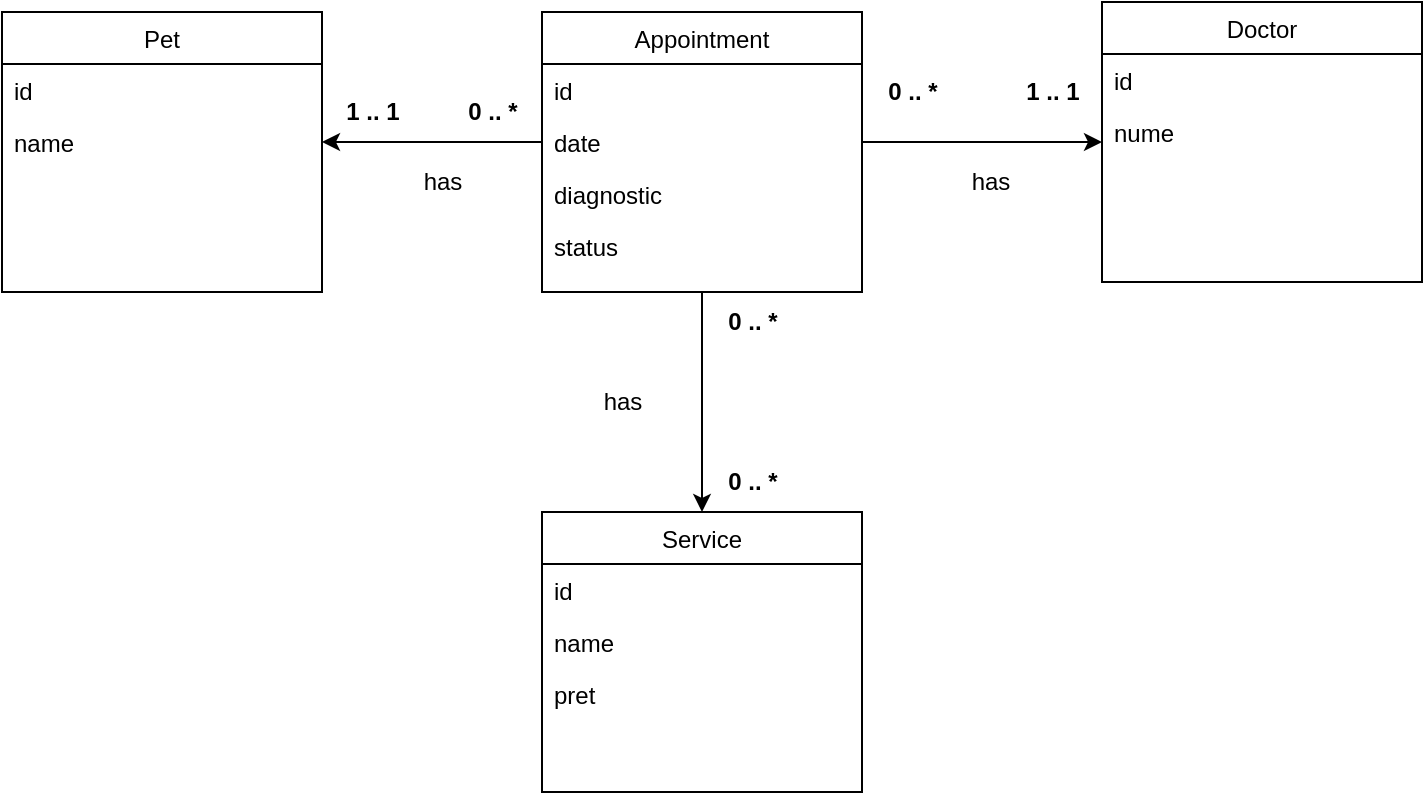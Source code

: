 <mxfile version="24.4.9" type="device">
  <diagram id="C5RBs43oDa-KdzZeNtuy" name="Page-1">
    <mxGraphModel dx="1459" dy="561" grid="1" gridSize="10" guides="1" tooltips="1" connect="1" arrows="1" fold="1" page="1" pageScale="1" pageWidth="827" pageHeight="1169" math="0" shadow="0">
      <root>
        <mxCell id="WIyWlLk6GJQsqaUBKTNV-0" />
        <mxCell id="WIyWlLk6GJQsqaUBKTNV-1" parent="WIyWlLk6GJQsqaUBKTNV-0" />
        <mxCell id="aAKb5xuhCq4Shxux96ZO-35" style="edgeStyle=orthogonalEdgeStyle;rounded=0;orthogonalLoop=1;jettySize=auto;html=1;entryX=0.5;entryY=0;entryDx=0;entryDy=0;" edge="1" parent="WIyWlLk6GJQsqaUBKTNV-1" source="aAKb5xuhCq4Shxux96ZO-0" target="aAKb5xuhCq4Shxux96ZO-20">
          <mxGeometry relative="1" as="geometry" />
        </mxCell>
        <mxCell id="aAKb5xuhCq4Shxux96ZO-0" value="Appointment" style="swimlane;fontStyle=0;align=center;verticalAlign=top;childLayout=stackLayout;horizontal=1;startSize=26;horizontalStack=0;resizeParent=1;resizeLast=0;collapsible=1;marginBottom=0;rounded=0;shadow=0;strokeWidth=1;" vertex="1" parent="WIyWlLk6GJQsqaUBKTNV-1">
          <mxGeometry x="190" y="335" width="160" height="140" as="geometry">
            <mxRectangle x="550" y="140" width="160" height="26" as="alternateBounds" />
          </mxGeometry>
        </mxCell>
        <mxCell id="aAKb5xuhCq4Shxux96ZO-1" value="id" style="text;align=left;verticalAlign=top;spacingLeft=4;spacingRight=4;overflow=hidden;rotatable=0;points=[[0,0.5],[1,0.5]];portConstraint=eastwest;" vertex="1" parent="aAKb5xuhCq4Shxux96ZO-0">
          <mxGeometry y="26" width="160" height="26" as="geometry" />
        </mxCell>
        <mxCell id="aAKb5xuhCq4Shxux96ZO-3" value="date" style="text;align=left;verticalAlign=top;spacingLeft=4;spacingRight=4;overflow=hidden;rotatable=0;points=[[0,0.5],[1,0.5]];portConstraint=eastwest;rounded=0;shadow=0;html=0;" vertex="1" parent="aAKb5xuhCq4Shxux96ZO-0">
          <mxGeometry y="52" width="160" height="26" as="geometry" />
        </mxCell>
        <mxCell id="aAKb5xuhCq4Shxux96ZO-5" value="diagnostic" style="text;align=left;verticalAlign=top;spacingLeft=4;spacingRight=4;overflow=hidden;rotatable=0;points=[[0,0.5],[1,0.5]];portConstraint=eastwest;rounded=0;shadow=0;html=0;" vertex="1" parent="aAKb5xuhCq4Shxux96ZO-0">
          <mxGeometry y="78" width="160" height="26" as="geometry" />
        </mxCell>
        <mxCell id="aAKb5xuhCq4Shxux96ZO-9" value="status" style="text;align=left;verticalAlign=top;spacingLeft=4;spacingRight=4;overflow=hidden;rotatable=0;points=[[0,0.5],[1,0.5]];portConstraint=eastwest;rounded=0;shadow=0;html=0;" vertex="1" parent="aAKb5xuhCq4Shxux96ZO-0">
          <mxGeometry y="104" width="160" height="26" as="geometry" />
        </mxCell>
        <mxCell id="aAKb5xuhCq4Shxux96ZO-10" value="Doctor" style="swimlane;fontStyle=0;align=center;verticalAlign=top;childLayout=stackLayout;horizontal=1;startSize=26;horizontalStack=0;resizeParent=1;resizeLast=0;collapsible=1;marginBottom=0;rounded=0;shadow=0;strokeWidth=1;" vertex="1" parent="WIyWlLk6GJQsqaUBKTNV-1">
          <mxGeometry x="470" y="330" width="160" height="140" as="geometry">
            <mxRectangle x="550" y="140" width="160" height="26" as="alternateBounds" />
          </mxGeometry>
        </mxCell>
        <mxCell id="aAKb5xuhCq4Shxux96ZO-11" value="id" style="text;align=left;verticalAlign=top;spacingLeft=4;spacingRight=4;overflow=hidden;rotatable=0;points=[[0,0.5],[1,0.5]];portConstraint=eastwest;" vertex="1" parent="aAKb5xuhCq4Shxux96ZO-10">
          <mxGeometry y="26" width="160" height="26" as="geometry" />
        </mxCell>
        <mxCell id="aAKb5xuhCq4Shxux96ZO-12" value="nume" style="text;align=left;verticalAlign=top;spacingLeft=4;spacingRight=4;overflow=hidden;rotatable=0;points=[[0,0.5],[1,0.5]];portConstraint=eastwest;rounded=0;shadow=0;html=0;" vertex="1" parent="aAKb5xuhCq4Shxux96ZO-10">
          <mxGeometry y="52" width="160" height="26" as="geometry" />
        </mxCell>
        <mxCell id="aAKb5xuhCq4Shxux96ZO-15" value="Pet" style="swimlane;fontStyle=0;align=center;verticalAlign=top;childLayout=stackLayout;horizontal=1;startSize=26;horizontalStack=0;resizeParent=1;resizeLast=0;collapsible=1;marginBottom=0;rounded=0;shadow=0;strokeWidth=1;" vertex="1" parent="WIyWlLk6GJQsqaUBKTNV-1">
          <mxGeometry x="-80" y="335" width="160" height="140" as="geometry">
            <mxRectangle x="550" y="140" width="160" height="26" as="alternateBounds" />
          </mxGeometry>
        </mxCell>
        <mxCell id="aAKb5xuhCq4Shxux96ZO-16" value="id" style="text;align=left;verticalAlign=top;spacingLeft=4;spacingRight=4;overflow=hidden;rotatable=0;points=[[0,0.5],[1,0.5]];portConstraint=eastwest;" vertex="1" parent="aAKb5xuhCq4Shxux96ZO-15">
          <mxGeometry y="26" width="160" height="26" as="geometry" />
        </mxCell>
        <mxCell id="aAKb5xuhCq4Shxux96ZO-17" value="name" style="text;align=left;verticalAlign=top;spacingLeft=4;spacingRight=4;overflow=hidden;rotatable=0;points=[[0,0.5],[1,0.5]];portConstraint=eastwest;rounded=0;shadow=0;html=0;" vertex="1" parent="aAKb5xuhCq4Shxux96ZO-15">
          <mxGeometry y="52" width="160" height="26" as="geometry" />
        </mxCell>
        <mxCell id="aAKb5xuhCq4Shxux96ZO-20" value="Service" style="swimlane;fontStyle=0;align=center;verticalAlign=top;childLayout=stackLayout;horizontal=1;startSize=26;horizontalStack=0;resizeParent=1;resizeLast=0;collapsible=1;marginBottom=0;rounded=0;shadow=0;strokeWidth=1;" vertex="1" parent="WIyWlLk6GJQsqaUBKTNV-1">
          <mxGeometry x="190" y="585" width="160" height="140" as="geometry">
            <mxRectangle x="550" y="140" width="160" height="26" as="alternateBounds" />
          </mxGeometry>
        </mxCell>
        <mxCell id="aAKb5xuhCq4Shxux96ZO-21" value="id" style="text;align=left;verticalAlign=top;spacingLeft=4;spacingRight=4;overflow=hidden;rotatable=0;points=[[0,0.5],[1,0.5]];portConstraint=eastwest;" vertex="1" parent="aAKb5xuhCq4Shxux96ZO-20">
          <mxGeometry y="26" width="160" height="26" as="geometry" />
        </mxCell>
        <mxCell id="aAKb5xuhCq4Shxux96ZO-22" value="name" style="text;align=left;verticalAlign=top;spacingLeft=4;spacingRight=4;overflow=hidden;rotatable=0;points=[[0,0.5],[1,0.5]];portConstraint=eastwest;rounded=0;shadow=0;html=0;" vertex="1" parent="aAKb5xuhCq4Shxux96ZO-20">
          <mxGeometry y="52" width="160" height="26" as="geometry" />
        </mxCell>
        <mxCell id="aAKb5xuhCq4Shxux96ZO-36" value="pret" style="text;align=left;verticalAlign=top;spacingLeft=4;spacingRight=4;overflow=hidden;rotatable=0;points=[[0,0.5],[1,0.5]];portConstraint=eastwest;rounded=0;shadow=0;html=0;" vertex="1" parent="aAKb5xuhCq4Shxux96ZO-20">
          <mxGeometry y="78" width="160" height="26" as="geometry" />
        </mxCell>
        <mxCell id="aAKb5xuhCq4Shxux96ZO-26" style="edgeStyle=orthogonalEdgeStyle;rounded=0;orthogonalLoop=1;jettySize=auto;html=1;exitX=1;exitY=0.5;exitDx=0;exitDy=0;entryX=0;entryY=0.5;entryDx=0;entryDy=0;" edge="1" parent="WIyWlLk6GJQsqaUBKTNV-1" source="aAKb5xuhCq4Shxux96ZO-3" target="aAKb5xuhCq4Shxux96ZO-10">
          <mxGeometry relative="1" as="geometry" />
        </mxCell>
        <mxCell id="aAKb5xuhCq4Shxux96ZO-27" value="has" style="text;html=1;align=center;verticalAlign=middle;resizable=0;points=[];autosize=1;strokeColor=none;fillColor=none;" vertex="1" parent="WIyWlLk6GJQsqaUBKTNV-1">
          <mxGeometry x="393.5" y="405" width="40" height="30" as="geometry" />
        </mxCell>
        <mxCell id="aAKb5xuhCq4Shxux96ZO-29" value="&lt;b&gt;0 .. *&lt;/b&gt;" style="text;html=1;align=center;verticalAlign=middle;resizable=0;points=[];autosize=1;strokeColor=none;fillColor=none;" vertex="1" parent="WIyWlLk6GJQsqaUBKTNV-1">
          <mxGeometry x="350" y="360" width="50" height="30" as="geometry" />
        </mxCell>
        <mxCell id="aAKb5xuhCq4Shxux96ZO-30" value="&lt;b&gt;1 .. 1&lt;/b&gt;" style="text;html=1;align=center;verticalAlign=middle;resizable=0;points=[];autosize=1;strokeColor=none;fillColor=none;" vertex="1" parent="WIyWlLk6GJQsqaUBKTNV-1">
          <mxGeometry x="420" y="360" width="50" height="30" as="geometry" />
        </mxCell>
        <mxCell id="aAKb5xuhCq4Shxux96ZO-31" style="edgeStyle=orthogonalEdgeStyle;rounded=0;orthogonalLoop=1;jettySize=auto;html=1;entryX=1;entryY=0.5;entryDx=0;entryDy=0;" edge="1" parent="WIyWlLk6GJQsqaUBKTNV-1" source="aAKb5xuhCq4Shxux96ZO-3" target="aAKb5xuhCq4Shxux96ZO-17">
          <mxGeometry relative="1" as="geometry" />
        </mxCell>
        <mxCell id="aAKb5xuhCq4Shxux96ZO-32" value="has" style="text;html=1;align=center;verticalAlign=middle;resizable=0;points=[];autosize=1;strokeColor=none;fillColor=none;" vertex="1" parent="WIyWlLk6GJQsqaUBKTNV-1">
          <mxGeometry x="120" y="405" width="40" height="30" as="geometry" />
        </mxCell>
        <mxCell id="aAKb5xuhCq4Shxux96ZO-33" value="&lt;b&gt;1 .. 1&lt;/b&gt;" style="text;html=1;align=center;verticalAlign=middle;resizable=0;points=[];autosize=1;strokeColor=none;fillColor=none;rotation=0;" vertex="1" parent="WIyWlLk6GJQsqaUBKTNV-1">
          <mxGeometry x="80" y="370" width="50" height="30" as="geometry" />
        </mxCell>
        <mxCell id="aAKb5xuhCq4Shxux96ZO-34" value="&lt;b&gt;0 .. *&lt;/b&gt;" style="text;html=1;align=center;verticalAlign=middle;resizable=0;points=[];autosize=1;strokeColor=none;fillColor=none;" vertex="1" parent="WIyWlLk6GJQsqaUBKTNV-1">
          <mxGeometry x="140" y="370" width="50" height="30" as="geometry" />
        </mxCell>
        <mxCell id="aAKb5xuhCq4Shxux96ZO-37" value="has" style="text;html=1;align=center;verticalAlign=middle;resizable=0;points=[];autosize=1;strokeColor=none;fillColor=none;" vertex="1" parent="WIyWlLk6GJQsqaUBKTNV-1">
          <mxGeometry x="210" y="515" width="40" height="30" as="geometry" />
        </mxCell>
        <mxCell id="aAKb5xuhCq4Shxux96ZO-38" value="&lt;b&gt;0 .. *&lt;/b&gt;" style="text;html=1;align=center;verticalAlign=middle;resizable=0;points=[];autosize=1;strokeColor=none;fillColor=none;" vertex="1" parent="WIyWlLk6GJQsqaUBKTNV-1">
          <mxGeometry x="270" y="555" width="50" height="30" as="geometry" />
        </mxCell>
        <mxCell id="aAKb5xuhCq4Shxux96ZO-39" value="&lt;b&gt;0 .. *&lt;/b&gt;" style="text;html=1;align=center;verticalAlign=middle;resizable=0;points=[];autosize=1;strokeColor=none;fillColor=none;" vertex="1" parent="WIyWlLk6GJQsqaUBKTNV-1">
          <mxGeometry x="270" y="475" width="50" height="30" as="geometry" />
        </mxCell>
      </root>
    </mxGraphModel>
  </diagram>
</mxfile>
